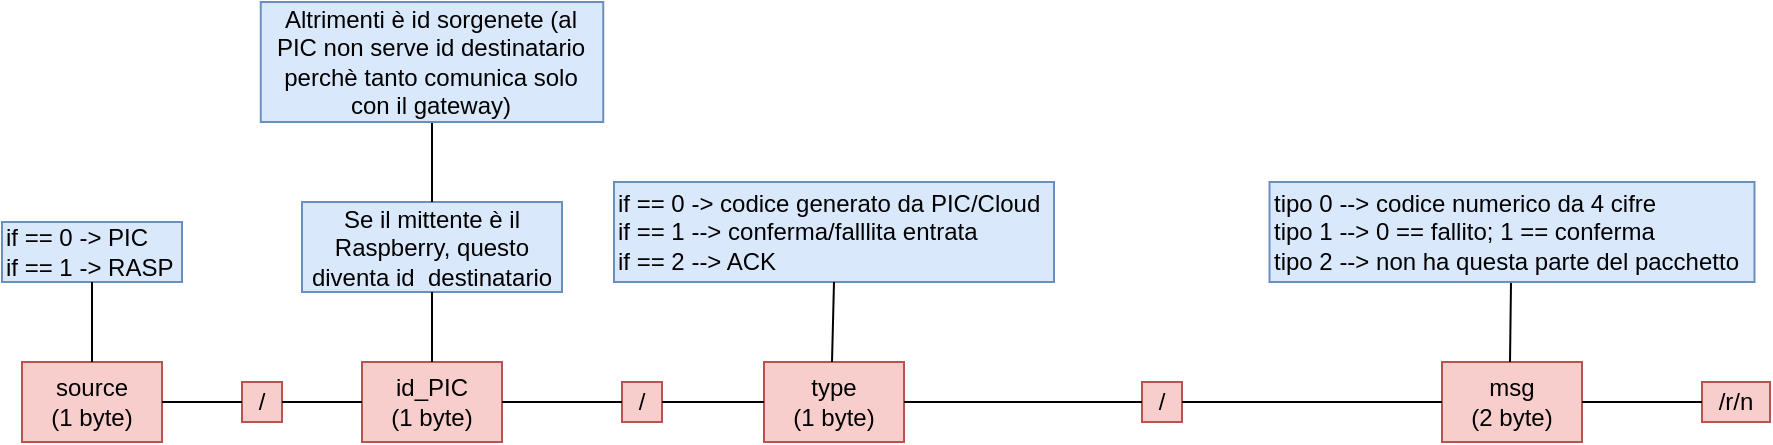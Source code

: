 <mxfile version="21.5.2" type="device">
  <diagram name="Pagina-1" id="GfAQ0C-LPjxJT8k45jnx">
    <mxGraphModel dx="1050" dy="1788" grid="1" gridSize="10" guides="1" tooltips="1" connect="1" arrows="1" fold="1" page="1" pageScale="1" pageWidth="827" pageHeight="1169" math="0" shadow="0">
      <root>
        <mxCell id="0" />
        <mxCell id="1" parent="0" />
        <mxCell id="hwCzOHmHBr8WZuCPpukc-1" value="" style="rounded=0;whiteSpace=wrap;html=1;" parent="1" vertex="1">
          <mxGeometry x="40" y="160" width="70" height="40" as="geometry" />
        </mxCell>
        <mxCell id="hwCzOHmHBr8WZuCPpukc-2" value="source&lt;br&gt;(1 byte)" style="text;html=1;strokeColor=#b85450;fillColor=#f8cecc;align=center;verticalAlign=middle;whiteSpace=wrap;rounded=0;" parent="1" vertex="1">
          <mxGeometry x="40" y="160" width="70" height="40" as="geometry" />
        </mxCell>
        <mxCell id="hwCzOHmHBr8WZuCPpukc-15" value="if == 0 -&amp;gt; PIC&lt;br&gt;if == 1 -&amp;gt; RASP" style="text;html=1;align=left;verticalAlign=middle;whiteSpace=wrap;rounded=0;strokeColor=#6c8ebf;fillColor=#dae8fc;" parent="1" vertex="1">
          <mxGeometry x="30" y="90" width="90" height="30" as="geometry" />
        </mxCell>
        <mxCell id="hwCzOHmHBr8WZuCPpukc-16" value="" style="endArrow=none;html=1;rounded=0;exitX=0.5;exitY=1;exitDx=0;exitDy=0;entryX=0.5;entryY=0;entryDx=0;entryDy=0;" parent="1" source="hwCzOHmHBr8WZuCPpukc-15" target="hwCzOHmHBr8WZuCPpukc-2" edge="1">
          <mxGeometry width="50" height="50" relative="1" as="geometry">
            <mxPoint x="390" y="350" as="sourcePoint" />
            <mxPoint x="440" y="300" as="targetPoint" />
          </mxGeometry>
        </mxCell>
        <mxCell id="hwCzOHmHBr8WZuCPpukc-18" value="/" style="text;html=1;strokeColor=#b85450;fillColor=#f8cecc;align=center;verticalAlign=middle;whiteSpace=wrap;rounded=0;" parent="1" vertex="1">
          <mxGeometry x="150" y="170" width="20" height="20" as="geometry" />
        </mxCell>
        <mxCell id="hwCzOHmHBr8WZuCPpukc-19" value="" style="endArrow=none;html=1;rounded=0;exitX=1;exitY=0.5;exitDx=0;exitDy=0;entryX=0;entryY=0.5;entryDx=0;entryDy=0;" parent="1" source="hwCzOHmHBr8WZuCPpukc-2" target="hwCzOHmHBr8WZuCPpukc-18" edge="1">
          <mxGeometry width="50" height="50" relative="1" as="geometry">
            <mxPoint x="390" y="350" as="sourcePoint" />
            <mxPoint x="440" y="300" as="targetPoint" />
          </mxGeometry>
        </mxCell>
        <mxCell id="hwCzOHmHBr8WZuCPpukc-20" value="" style="rounded=0;whiteSpace=wrap;html=1;" parent="1" vertex="1">
          <mxGeometry x="210" y="160" width="70" height="40" as="geometry" />
        </mxCell>
        <mxCell id="hwCzOHmHBr8WZuCPpukc-21" value="id_PIC&lt;br&gt;(1 byte)" style="text;html=1;strokeColor=#b85450;fillColor=#f8cecc;align=center;verticalAlign=middle;whiteSpace=wrap;rounded=0;" parent="1" vertex="1">
          <mxGeometry x="210" y="160" width="70" height="40" as="geometry" />
        </mxCell>
        <mxCell id="hwCzOHmHBr8WZuCPpukc-22" value="" style="endArrow=none;html=1;rounded=0;exitX=1;exitY=0.5;exitDx=0;exitDy=0;entryX=0;entryY=0.5;entryDx=0;entryDy=0;" parent="1" source="hwCzOHmHBr8WZuCPpukc-18" target="hwCzOHmHBr8WZuCPpukc-21" edge="1">
          <mxGeometry width="50" height="50" relative="1" as="geometry">
            <mxPoint x="390" y="350" as="sourcePoint" />
            <mxPoint x="440" y="300" as="targetPoint" />
          </mxGeometry>
        </mxCell>
        <mxCell id="hwCzOHmHBr8WZuCPpukc-23" value="Se il mittente è il Raspberry, questo diventa id&amp;nbsp; destinatario" style="text;html=1;strokeColor=#6c8ebf;fillColor=#dae8fc;align=center;verticalAlign=middle;whiteSpace=wrap;rounded=0;" parent="1" vertex="1">
          <mxGeometry x="180" y="80" width="130" height="45" as="geometry" />
        </mxCell>
        <mxCell id="hwCzOHmHBr8WZuCPpukc-24" value="" style="endArrow=none;html=1;rounded=0;exitX=0.5;exitY=0;exitDx=0;exitDy=0;entryX=0.5;entryY=1;entryDx=0;entryDy=0;" parent="1" source="hwCzOHmHBr8WZuCPpukc-21" target="hwCzOHmHBr8WZuCPpukc-23" edge="1">
          <mxGeometry width="50" height="50" relative="1" as="geometry">
            <mxPoint x="390" y="350" as="sourcePoint" />
            <mxPoint x="440" y="300" as="targetPoint" />
          </mxGeometry>
        </mxCell>
        <mxCell id="hwCzOHmHBr8WZuCPpukc-33" value="/" style="text;html=1;strokeColor=#b85450;fillColor=#f8cecc;align=center;verticalAlign=middle;whiteSpace=wrap;rounded=0;" parent="1" vertex="1">
          <mxGeometry x="340" y="170" width="20" height="20" as="geometry" />
        </mxCell>
        <mxCell id="hwCzOHmHBr8WZuCPpukc-34" value="" style="endArrow=none;html=1;rounded=0;exitX=1;exitY=0.5;exitDx=0;exitDy=0;entryX=0;entryY=0.5;entryDx=0;entryDy=0;" parent="1" target="hwCzOHmHBr8WZuCPpukc-33" edge="1">
          <mxGeometry width="50" height="50" relative="1" as="geometry">
            <mxPoint x="280" y="180" as="sourcePoint" />
            <mxPoint x="610" y="300" as="targetPoint" />
          </mxGeometry>
        </mxCell>
        <mxCell id="hwCzOHmHBr8WZuCPpukc-35" value="" style="rounded=0;whiteSpace=wrap;html=1;" parent="1" vertex="1">
          <mxGeometry x="411" y="160" width="70" height="40" as="geometry" />
        </mxCell>
        <mxCell id="hwCzOHmHBr8WZuCPpukc-36" value="type&lt;br&gt;(1 byte)" style="text;html=1;strokeColor=#b85450;fillColor=#f8cecc;align=center;verticalAlign=middle;whiteSpace=wrap;rounded=0;" parent="1" vertex="1">
          <mxGeometry x="411" y="160" width="70" height="40" as="geometry" />
        </mxCell>
        <mxCell id="hwCzOHmHBr8WZuCPpukc-37" value="" style="endArrow=none;html=1;rounded=0;exitX=1;exitY=0.5;exitDx=0;exitDy=0;entryX=0;entryY=0.5;entryDx=0;entryDy=0;" parent="1" source="hwCzOHmHBr8WZuCPpukc-33" target="hwCzOHmHBr8WZuCPpukc-36" edge="1">
          <mxGeometry width="50" height="50" relative="1" as="geometry">
            <mxPoint x="591" y="350" as="sourcePoint" />
            <mxPoint x="641" y="300" as="targetPoint" />
          </mxGeometry>
        </mxCell>
        <mxCell id="hwCzOHmHBr8WZuCPpukc-40" value="if == 0 -&amp;gt; codice generato da PIC/Cloud&lt;br&gt;if == 1 --&amp;gt; conferma/falllita entrata&lt;br&gt;if == 2 --&amp;gt; ACK" style="text;html=1;align=left;verticalAlign=middle;whiteSpace=wrap;rounded=0;strokeColor=#6c8ebf;fillColor=#dae8fc;" parent="1" vertex="1">
          <mxGeometry x="336" y="70" width="220" height="50" as="geometry" />
        </mxCell>
        <mxCell id="hwCzOHmHBr8WZuCPpukc-41" value="" style="endArrow=none;html=1;rounded=0;exitX=0.5;exitY=1;exitDx=0;exitDy=0;entryX=0.5;entryY=0;entryDx=0;entryDy=0;" parent="1" source="hwCzOHmHBr8WZuCPpukc-40" edge="1">
          <mxGeometry width="50" height="50" relative="1" as="geometry">
            <mxPoint x="760" y="350" as="sourcePoint" />
            <mxPoint x="445" y="160" as="targetPoint" />
          </mxGeometry>
        </mxCell>
        <mxCell id="hwCzOHmHBr8WZuCPpukc-43" value="/" style="text;html=1;strokeColor=#b85450;fillColor=#f8cecc;align=center;verticalAlign=middle;whiteSpace=wrap;rounded=0;" parent="1" vertex="1">
          <mxGeometry x="600" y="170" width="20" height="20" as="geometry" />
        </mxCell>
        <mxCell id="hwCzOHmHBr8WZuCPpukc-44" value="" style="endArrow=none;html=1;rounded=0;exitX=1;exitY=0.5;exitDx=0;exitDy=0;entryX=0;entryY=0.5;entryDx=0;entryDy=0;" parent="1" target="hwCzOHmHBr8WZuCPpukc-43" edge="1">
          <mxGeometry width="50" height="50" relative="1" as="geometry">
            <mxPoint x="481" y="180" as="sourcePoint" />
            <mxPoint x="811" y="300" as="targetPoint" />
          </mxGeometry>
        </mxCell>
        <mxCell id="hwCzOHmHBr8WZuCPpukc-45" value="" style="rounded=0;whiteSpace=wrap;html=1;" parent="1" vertex="1">
          <mxGeometry x="750" y="160" width="70" height="40" as="geometry" />
        </mxCell>
        <mxCell id="hwCzOHmHBr8WZuCPpukc-46" value="msg&lt;br&gt;(2 byte)" style="text;html=1;strokeColor=#b85450;fillColor=#f8cecc;align=center;verticalAlign=middle;whiteSpace=wrap;rounded=0;" parent="1" vertex="1">
          <mxGeometry x="750" y="160" width="70" height="40" as="geometry" />
        </mxCell>
        <mxCell id="hwCzOHmHBr8WZuCPpukc-47" value="" style="endArrow=none;html=1;rounded=0;exitX=1;exitY=0.5;exitDx=0;exitDy=0;entryX=0;entryY=0.5;entryDx=0;entryDy=0;" parent="1" source="hwCzOHmHBr8WZuCPpukc-43" target="hwCzOHmHBr8WZuCPpukc-46" edge="1">
          <mxGeometry width="50" height="50" relative="1" as="geometry">
            <mxPoint x="792" y="350" as="sourcePoint" />
            <mxPoint x="842" y="300" as="targetPoint" />
          </mxGeometry>
        </mxCell>
        <mxCell id="hwCzOHmHBr8WZuCPpukc-49" value="" style="endArrow=none;html=1;rounded=0;exitX=0.5;exitY=1;exitDx=0;exitDy=0;entryX=0.5;entryY=0;entryDx=0;entryDy=0;" parent="1" edge="1">
          <mxGeometry width="50" height="50" relative="1" as="geometry">
            <mxPoint x="784.5" y="120" as="sourcePoint" />
            <mxPoint x="784" y="160" as="targetPoint" />
          </mxGeometry>
        </mxCell>
        <mxCell id="hwCzOHmHBr8WZuCPpukc-50" value="" style="endArrow=none;html=1;rounded=0;exitX=0.5;exitY=0;exitDx=0;exitDy=0;entryX=0.5;entryY=1;entryDx=0;entryDy=0;entryPerimeter=0;" parent="1" source="hwCzOHmHBr8WZuCPpukc-23" target="hwCzOHmHBr8WZuCPpukc-51" edge="1">
          <mxGeometry width="50" height="50" relative="1" as="geometry">
            <mxPoint x="390" y="350" as="sourcePoint" />
            <mxPoint x="245" y="6.8" as="targetPoint" />
          </mxGeometry>
        </mxCell>
        <mxCell id="hwCzOHmHBr8WZuCPpukc-51" value="Altrimenti è id sorgenete (al PIC non serve id destinatario perchè tanto comunica solo con il gateway)" style="text;html=1;strokeColor=#6c8ebf;fillColor=#dae8fc;align=center;verticalAlign=middle;whiteSpace=wrap;rounded=0;" parent="1" vertex="1">
          <mxGeometry x="159.38" y="-20" width="171.25" height="60" as="geometry" />
        </mxCell>
        <mxCell id="hwCzOHmHBr8WZuCPpukc-52" value="tipo 0 --&amp;gt; codice numerico da 4 cifre&lt;br&gt;tipo 1 --&amp;gt; 0 == fallito; 1 == conferma&lt;br&gt;tipo 2 --&amp;gt; non ha questa parte del pacchetto" style="text;html=1;align=left;verticalAlign=middle;whiteSpace=wrap;rounded=0;strokeColor=#6c8ebf;fillColor=#dae8fc;" parent="1" vertex="1">
          <mxGeometry x="663.75" y="70" width="242.5" height="50" as="geometry" />
        </mxCell>
        <mxCell id="hwCzOHmHBr8WZuCPpukc-56" value="/r/n" style="text;html=1;strokeColor=#b85450;fillColor=#f8cecc;align=center;verticalAlign=middle;whiteSpace=wrap;rounded=0;" parent="1" vertex="1">
          <mxGeometry x="880" y="170" width="34" height="20" as="geometry" />
        </mxCell>
        <mxCell id="hwCzOHmHBr8WZuCPpukc-66" value="" style="endArrow=none;html=1;rounded=0;exitX=1;exitY=0.5;exitDx=0;exitDy=0;" parent="1" edge="1">
          <mxGeometry width="50" height="50" relative="1" as="geometry">
            <mxPoint x="820" y="180" as="sourcePoint" />
            <mxPoint x="880" y="180" as="targetPoint" />
          </mxGeometry>
        </mxCell>
      </root>
    </mxGraphModel>
  </diagram>
</mxfile>
